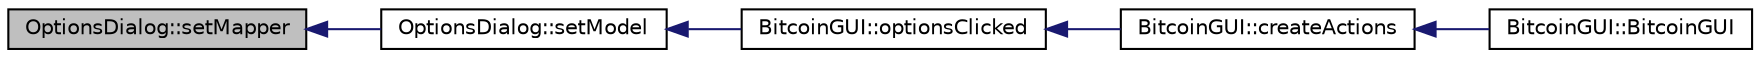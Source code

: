 digraph "OptionsDialog::setMapper"
{
  edge [fontname="Helvetica",fontsize="10",labelfontname="Helvetica",labelfontsize="10"];
  node [fontname="Helvetica",fontsize="10",shape=record];
  rankdir="LR";
  Node48 [label="OptionsDialog::setMapper",height=0.2,width=0.4,color="black", fillcolor="grey75", style="filled", fontcolor="black"];
  Node48 -> Node49 [dir="back",color="midnightblue",fontsize="10",style="solid",fontname="Helvetica"];
  Node49 [label="OptionsDialog::setModel",height=0.2,width=0.4,color="black", fillcolor="white", style="filled",URL="$class_options_dialog.html#a11e902a52cb7472497d14e70cd9399d9"];
  Node49 -> Node50 [dir="back",color="midnightblue",fontsize="10",style="solid",fontname="Helvetica"];
  Node50 [label="BitcoinGUI::optionsClicked",height=0.2,width=0.4,color="black", fillcolor="white", style="filled",URL="$class_bitcoin_g_u_i.html#a366dfb05459cb49fec8adb7f97bf2ad7",tooltip="Show configuration dialog. "];
  Node50 -> Node51 [dir="back",color="midnightblue",fontsize="10",style="solid",fontname="Helvetica"];
  Node51 [label="BitcoinGUI::createActions",height=0.2,width=0.4,color="black", fillcolor="white", style="filled",URL="$class_bitcoin_g_u_i.html#a218c9f5712e5a08ebc9ce06513430bba",tooltip="Create the main UI actions. "];
  Node51 -> Node52 [dir="back",color="midnightblue",fontsize="10",style="solid",fontname="Helvetica"];
  Node52 [label="BitcoinGUI::BitcoinGUI",height=0.2,width=0.4,color="black", fillcolor="white", style="filled",URL="$class_bitcoin_g_u_i.html#a2598b4ffab4a206877bee80916cc775c"];
}
